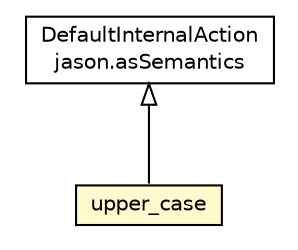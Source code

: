 #!/usr/local/bin/dot
#
# Class diagram 
# Generated by UMLGraph version R5_6 (http://www.umlgraph.org/)
#

digraph G {
	edge [fontname="Helvetica",fontsize=10,labelfontname="Helvetica",labelfontsize=10];
	node [fontname="Helvetica",fontsize=10,shape=plaintext];
	nodesep=0.25;
	ranksep=0.5;
	// jason.asSemantics.DefaultInternalAction
	c106916 [label=<<table title="jason.asSemantics.DefaultInternalAction" border="0" cellborder="1" cellspacing="0" cellpadding="2" port="p" href="../asSemantics/DefaultInternalAction.html">
		<tr><td><table border="0" cellspacing="0" cellpadding="1">
<tr><td align="center" balign="center"> DefaultInternalAction </td></tr>
<tr><td align="center" balign="center"> jason.asSemantics </td></tr>
		</table></td></tr>
		</table>>, URL="../asSemantics/DefaultInternalAction.html", fontname="Helvetica", fontcolor="black", fontsize=10.0];
	// jason.stdlib.upper_case
	c107107 [label=<<table title="jason.stdlib.upper_case" border="0" cellborder="1" cellspacing="0" cellpadding="2" port="p" bgcolor="lemonChiffon" href="./upper_case.html">
		<tr><td><table border="0" cellspacing="0" cellpadding="1">
<tr><td align="center" balign="center"> upper_case </td></tr>
		</table></td></tr>
		</table>>, URL="./upper_case.html", fontname="Helvetica", fontcolor="black", fontsize=10.0];
	//jason.stdlib.upper_case extends jason.asSemantics.DefaultInternalAction
	c106916:p -> c107107:p [dir=back,arrowtail=empty];
}

